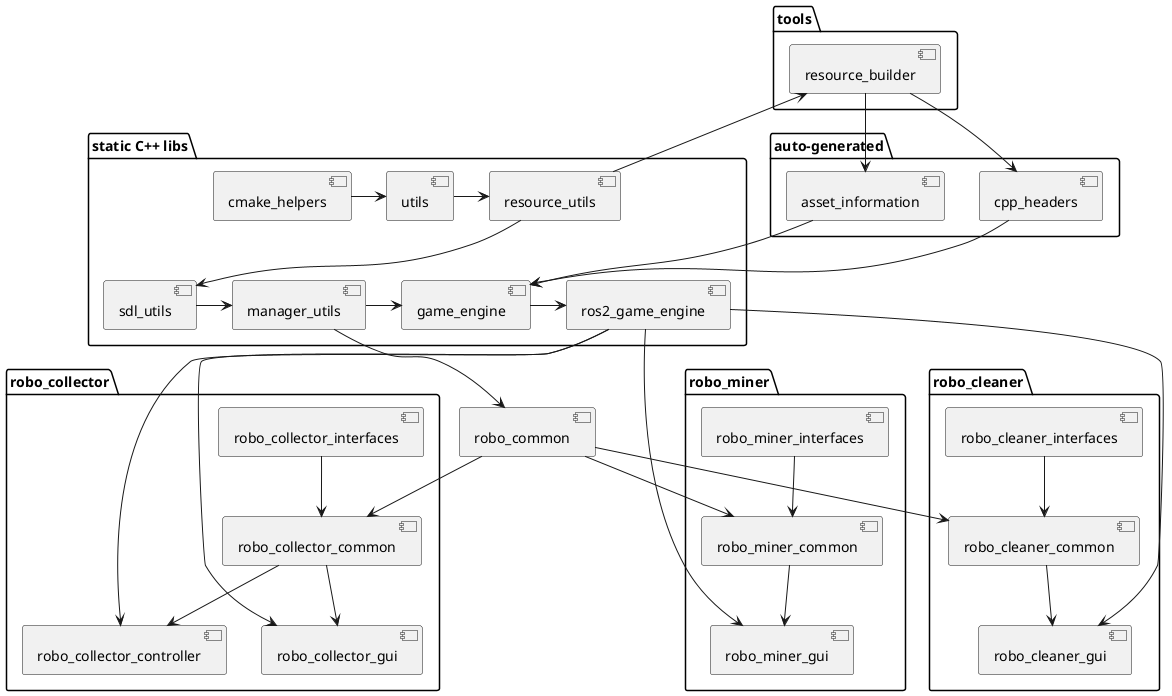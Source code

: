@startuml
package "static C++ libs" {
  [cmake_helpers]
  [utils]
  [resource_utils]
  [sdl_utils]
  [manager_utils]
  [game_engine]
  [ros2_game_engine]
}

package "tools" {
  [resource_builder]
}

package "auto-generated" {
  [cpp_headers]
  [asset_information]
}

[robo_common]

package "robo_collector" {
  [robo_collector_gui]
  [robo_collector_controller]
  [robo_collector_common]
  [robo_collector_interfaces]
}

package "robo_miner" {
  [robo_miner_gui]
  [robo_miner_common]
  [robo_miner_interfaces]
}

package "robo_cleaner" {
  [robo_cleaner_gui]
  [robo_cleaner_common]
  [robo_cleaner_interfaces]
}

' START libs & tools
cmake_helpers -> utils
utils -> resource_utils
resource_utils --> sdl_utils
sdl_utils -> manager_utils
manager_utils -> game_engine
game_engine -> ros2_game_engine

resource_utils --> resource_builder
resource_builder --> asset_information
resource_builder --> cpp_headers
asset_information --> game_engine
cpp_headers --> game_engine
' END libs & tools

manager_utils --> robo_common

' START Robo Collector
robo_collector_interfaces --> robo_collector_common
robo_common --> robo_collector_common
robo_collector_common --> robo_collector_gui
robo_collector_common --> robo_collector_controller
ros2_game_engine --> robo_collector_gui
ros2_game_engine --> robo_collector_controller
' END Robo Collector

' START Robo Miner
robo_miner_interfaces --> robo_miner_common
robo_common --> robo_miner_common
robo_miner_common --> robo_miner_gui
ros2_game_engine --> robo_miner_gui
' END Robo Miner

' START Robo Cleaner
robo_cleaner_interfaces --> robo_cleaner_common
robo_common --> robo_cleaner_common
robo_cleaner_common --> robo_cleaner_gui
ros2_game_engine --> robo_cleaner_gui
' END Robo Cleaner

@enduml